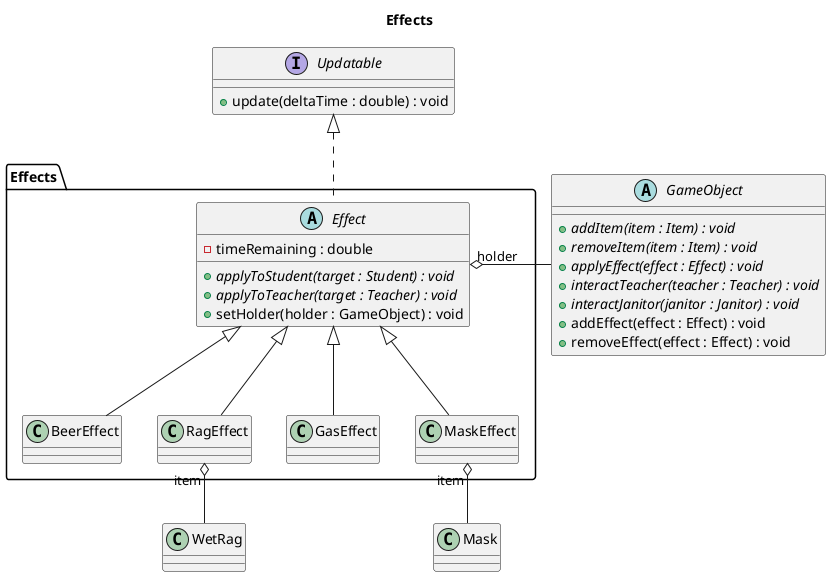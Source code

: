 @startuml effects

title Effects
' left to right direction

package Effects {
	abstract Effect {
		- timeRemaining : double
		+ {abstract} applyToStudent(target : Student) : void
		+ {abstract} applyToTeacher(target : Teacher) : void
		+ setHolder(holder : GameObject) : void
	}

	class BeerEffect
	class RagEffect
	class GasEffect
	class MaskEffect

	together {
		Effect <|-- BeerEffect
		Effect <|-- RagEffect
		Effect <|-- GasEffect
		Effect <|-- MaskEffect
	}
	
}

interface Updatable {
	+ update(deltaTime : double) : void
}

abstract GameObject {
	+ {abstract} addItem(item : Item) : void
	+ {abstract} removeItem(item : Item) : void
	+ {abstract} applyEffect(effect : Effect) : void
	+ {abstract} interactTeacher(teacher : Teacher) : void
	+ {abstract} interactJanitor(janitor : Janitor) : void
	+ addEffect(effect : Effect) : void
	+ removeEffect(effect : Effect) : void
}

class Mask
class WetRag 

Updatable <|.- Effect

Effect "holder" o- GameObject
MaskEffect "item" o-- Mask
RagEffect "item" o-- WetRag

@enduml